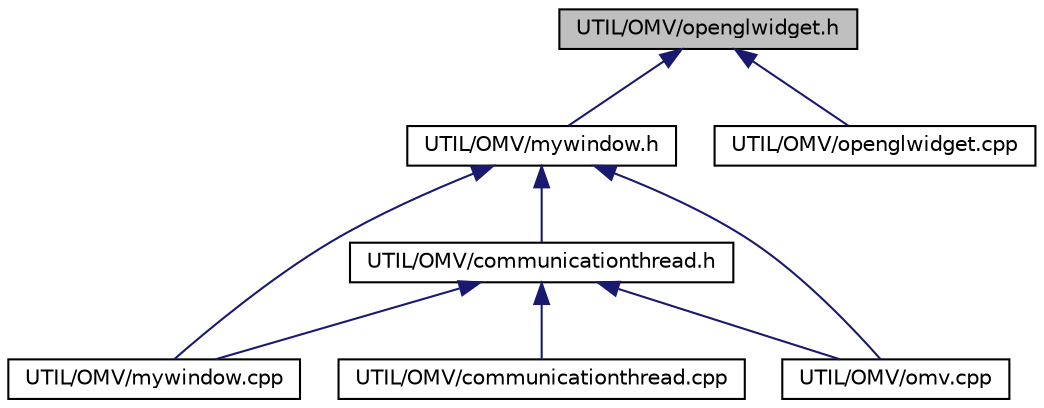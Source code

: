 digraph "UTIL/OMV/openglwidget.h"
{
 // LATEX_PDF_SIZE
  edge [fontname="Helvetica",fontsize="10",labelfontname="Helvetica",labelfontsize="10"];
  node [fontname="Helvetica",fontsize="10",shape=record];
  Node1 [label="UTIL/OMV/openglwidget.h",height=0.2,width=0.4,color="black", fillcolor="grey75", style="filled", fontcolor="black",tooltip=" "];
  Node1 -> Node2 [dir="back",color="midnightblue",fontsize="10",style="solid",fontname="Helvetica"];
  Node2 [label="UTIL/OMV/mywindow.h",height=0.2,width=0.4,color="black", fillcolor="white", style="filled",URL="$mywindow_8h.html",tooltip="manages the window and its components"];
  Node2 -> Node3 [dir="back",color="midnightblue",fontsize="10",style="solid",fontname="Helvetica"];
  Node3 [label="UTIL/OMV/communicationthread.h",height=0.2,width=0.4,color="black", fillcolor="white", style="filled",URL="$communicationthread_8h.html",tooltip="this thread is to process the communication between the simulator and the visualisor"];
  Node3 -> Node4 [dir="back",color="midnightblue",fontsize="10",style="solid",fontname="Helvetica"];
  Node4 [label="UTIL/OMV/communicationthread.cpp",height=0.2,width=0.4,color="black", fillcolor="white", style="filled",URL="$communicationthread_8cpp.html",tooltip="this thread is to process the communication between the simulator and the visualisor"];
  Node3 -> Node5 [dir="back",color="midnightblue",fontsize="10",style="solid",fontname="Helvetica"];
  Node5 [label="UTIL/OMV/mywindow.cpp",height=0.2,width=0.4,color="black", fillcolor="white", style="filled",URL="$mywindow_8cpp.html",tooltip="manages the window and its components"];
  Node3 -> Node6 [dir="back",color="midnightblue",fontsize="10",style="solid",fontname="Helvetica"];
  Node6 [label="UTIL/OMV/omv.cpp",height=0.2,width=0.4,color="black", fillcolor="white", style="filled",URL="$omv_8cpp.html",tooltip="openair mobility visualisor"];
  Node2 -> Node5 [dir="back",color="midnightblue",fontsize="10",style="solid",fontname="Helvetica"];
  Node2 -> Node6 [dir="back",color="midnightblue",fontsize="10",style="solid",fontname="Helvetica"];
  Node1 -> Node7 [dir="back",color="midnightblue",fontsize="10",style="solid",fontname="Helvetica"];
  Node7 [label="UTIL/OMV/openglwidget.cpp",height=0.2,width=0.4,color="black", fillcolor="white", style="filled",URL="$openglwidget_8cpp.html",tooltip="area devoted to draw the nodes and their connections"];
}

